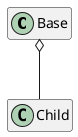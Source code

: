 @startuml

' avoid problems with angled crows feet
skinparam linetype ortho

Base o-- Child

hide empty members

@enduml